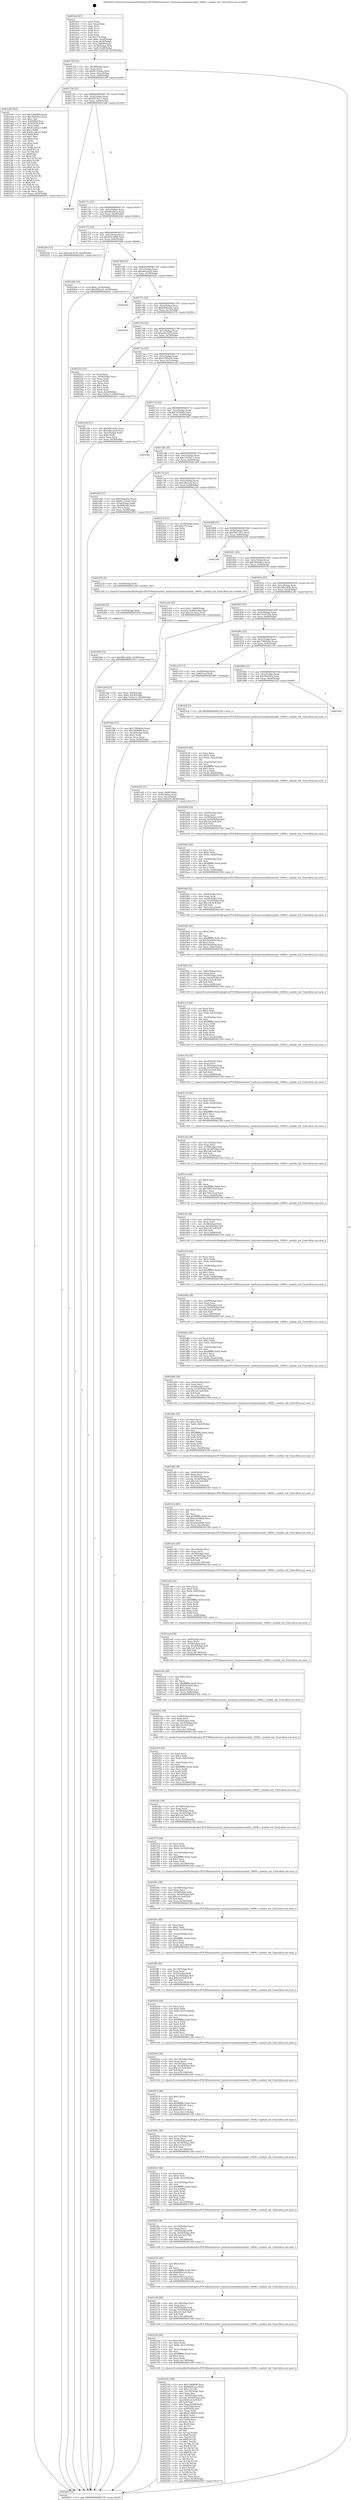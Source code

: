 digraph "0x4016e0" {
  label = "0x4016e0 (/mnt/c/Users/mathe/Desktop/tcc/POCII/binaries/extr_hashcatsrcmodulesmodule_10600.c_module_init_Final-ollvm.out::main(0))"
  labelloc = "t"
  node[shape=record]

  Entry [label="",width=0.3,height=0.3,shape=circle,fillcolor=black,style=filled]
  "0x40170f" [label="{
     0x40170f [23]\l
     | [instrs]\l
     &nbsp;&nbsp;0x40170f \<+3\>: mov -0x58(%rbp),%eax\l
     &nbsp;&nbsp;0x401712 \<+2\>: mov %eax,%ecx\l
     &nbsp;&nbsp;0x401714 \<+6\>: sub $0x81314e4e,%ecx\l
     &nbsp;&nbsp;0x40171a \<+3\>: mov %eax,-0x5c(%rbp)\l
     &nbsp;&nbsp;0x40171d \<+3\>: mov %ecx,-0x60(%rbp)\l
     &nbsp;&nbsp;0x401720 \<+6\>: je 0000000000401a9f \<main+0x3bf\>\l
  }"]
  "0x401a9f" [label="{
     0x401a9f [144]\l
     | [instrs]\l
     &nbsp;&nbsp;0x401a9f \<+5\>: mov $0x7e869f08,%eax\l
     &nbsp;&nbsp;0x401aa4 \<+5\>: mov $0x78a03fca,%ecx\l
     &nbsp;&nbsp;0x401aa9 \<+2\>: mov $0x1,%dl\l
     &nbsp;&nbsp;0x401aab \<+7\>: mov 0x4050b0,%esi\l
     &nbsp;&nbsp;0x401ab2 \<+7\>: mov 0x405078,%edi\l
     &nbsp;&nbsp;0x401ab9 \<+3\>: mov %esi,%r8d\l
     &nbsp;&nbsp;0x401abc \<+7\>: sub $0x412a8c22,%r8d\l
     &nbsp;&nbsp;0x401ac3 \<+4\>: sub $0x1,%r8d\l
     &nbsp;&nbsp;0x401ac7 \<+7\>: add $0x412a8c22,%r8d\l
     &nbsp;&nbsp;0x401ace \<+4\>: imul %r8d,%esi\l
     &nbsp;&nbsp;0x401ad2 \<+3\>: and $0x1,%esi\l
     &nbsp;&nbsp;0x401ad5 \<+3\>: cmp $0x0,%esi\l
     &nbsp;&nbsp;0x401ad8 \<+4\>: sete %r9b\l
     &nbsp;&nbsp;0x401adc \<+3\>: cmp $0xa,%edi\l
     &nbsp;&nbsp;0x401adf \<+4\>: setl %r10b\l
     &nbsp;&nbsp;0x401ae3 \<+3\>: mov %r9b,%r11b\l
     &nbsp;&nbsp;0x401ae6 \<+4\>: xor $0xff,%r11b\l
     &nbsp;&nbsp;0x401aea \<+3\>: mov %r10b,%bl\l
     &nbsp;&nbsp;0x401aed \<+3\>: xor $0xff,%bl\l
     &nbsp;&nbsp;0x401af0 \<+3\>: xor $0x0,%dl\l
     &nbsp;&nbsp;0x401af3 \<+3\>: mov %r11b,%r14b\l
     &nbsp;&nbsp;0x401af6 \<+4\>: and $0x0,%r14b\l
     &nbsp;&nbsp;0x401afa \<+3\>: and %dl,%r9b\l
     &nbsp;&nbsp;0x401afd \<+3\>: mov %bl,%r15b\l
     &nbsp;&nbsp;0x401b00 \<+4\>: and $0x0,%r15b\l
     &nbsp;&nbsp;0x401b04 \<+3\>: and %dl,%r10b\l
     &nbsp;&nbsp;0x401b07 \<+3\>: or %r9b,%r14b\l
     &nbsp;&nbsp;0x401b0a \<+3\>: or %r10b,%r15b\l
     &nbsp;&nbsp;0x401b0d \<+3\>: xor %r15b,%r14b\l
     &nbsp;&nbsp;0x401b10 \<+3\>: or %bl,%r11b\l
     &nbsp;&nbsp;0x401b13 \<+4\>: xor $0xff,%r11b\l
     &nbsp;&nbsp;0x401b17 \<+3\>: or $0x0,%dl\l
     &nbsp;&nbsp;0x401b1a \<+3\>: and %dl,%r11b\l
     &nbsp;&nbsp;0x401b1d \<+3\>: or %r11b,%r14b\l
     &nbsp;&nbsp;0x401b20 \<+4\>: test $0x1,%r14b\l
     &nbsp;&nbsp;0x401b24 \<+3\>: cmovne %ecx,%eax\l
     &nbsp;&nbsp;0x401b27 \<+3\>: mov %eax,-0x58(%rbp)\l
     &nbsp;&nbsp;0x401b2a \<+5\>: jmp 0000000000402951 \<main+0x1271\>\l
  }"]
  "0x401726" [label="{
     0x401726 [22]\l
     | [instrs]\l
     &nbsp;&nbsp;0x401726 \<+5\>: jmp 000000000040172b \<main+0x4b\>\l
     &nbsp;&nbsp;0x40172b \<+3\>: mov -0x5c(%rbp),%eax\l
     &nbsp;&nbsp;0x40172e \<+5\>: sub $0x83f74a17,%eax\l
     &nbsp;&nbsp;0x401733 \<+3\>: mov %eax,-0x64(%rbp)\l
     &nbsp;&nbsp;0x401736 \<+6\>: je 0000000000401a0d \<main+0x32d\>\l
  }"]
  Exit [label="",width=0.3,height=0.3,shape=circle,fillcolor=black,style=filled,peripheries=2]
  "0x401a0d" [label="{
     0x401a0d\l
  }", style=dashed]
  "0x40173c" [label="{
     0x40173c [22]\l
     | [instrs]\l
     &nbsp;&nbsp;0x40173c \<+5\>: jmp 0000000000401741 \<main+0x61\>\l
     &nbsp;&nbsp;0x401741 \<+3\>: mov -0x5c(%rbp),%eax\l
     &nbsp;&nbsp;0x401744 \<+5\>: sub $0x8bb45cca,%eax\l
     &nbsp;&nbsp;0x401749 \<+3\>: mov %eax,-0x68(%rbp)\l
     &nbsp;&nbsp;0x40174c \<+6\>: je 000000000040224e \<main+0xb6e\>\l
  }"]
  "0x40228d" [label="{
     0x40228d [12]\l
     | [instrs]\l
     &nbsp;&nbsp;0x40228d \<+7\>: movl $0x985ca6bb,-0x58(%rbp)\l
     &nbsp;&nbsp;0x402294 \<+5\>: jmp 0000000000402951 \<main+0x1271\>\l
  }"]
  "0x40224e" [label="{
     0x40224e [12]\l
     | [instrs]\l
     &nbsp;&nbsp;0x40224e \<+7\>: movl $0xce6c3019,-0x58(%rbp)\l
     &nbsp;&nbsp;0x402255 \<+5\>: jmp 0000000000402951 \<main+0x1271\>\l
  }"]
  "0x401752" [label="{
     0x401752 [22]\l
     | [instrs]\l
     &nbsp;&nbsp;0x401752 \<+5\>: jmp 0000000000401757 \<main+0x77\>\l
     &nbsp;&nbsp;0x401757 \<+3\>: mov -0x5c(%rbp),%eax\l
     &nbsp;&nbsp;0x40175a \<+5\>: sub $0x985ca6bb,%eax\l
     &nbsp;&nbsp;0x40175f \<+3\>: mov %eax,-0x6c(%rbp)\l
     &nbsp;&nbsp;0x401762 \<+6\>: je 00000000004022b6 \<main+0xbd6\>\l
  }"]
  "0x402284" [label="{
     0x402284 [9]\l
     | [instrs]\l
     &nbsp;&nbsp;0x402284 \<+4\>: mov -0x50(%rbp),%rdi\l
     &nbsp;&nbsp;0x402288 \<+5\>: call 0000000000401030 \<free@plt\>\l
     | [calls]\l
     &nbsp;&nbsp;0x401030 \{1\} (unknown)\l
  }"]
  "0x4022b6" [label="{
     0x4022b6 [19]\l
     | [instrs]\l
     &nbsp;&nbsp;0x4022b6 \<+7\>: movl $0x0,-0x34(%rbp)\l
     &nbsp;&nbsp;0x4022bd \<+7\>: movl $0x1ff9cce0,-0x58(%rbp)\l
     &nbsp;&nbsp;0x4022c4 \<+5\>: jmp 0000000000402951 \<main+0x1271\>\l
  }"]
  "0x401768" [label="{
     0x401768 [22]\l
     | [instrs]\l
     &nbsp;&nbsp;0x401768 \<+5\>: jmp 000000000040176d \<main+0x8d\>\l
     &nbsp;&nbsp;0x40176d \<+3\>: mov -0x5c(%rbp),%eax\l
     &nbsp;&nbsp;0x401770 \<+5\>: sub $0xa85a3a20,%eax\l
     &nbsp;&nbsp;0x401775 \<+3\>: mov %eax,-0x70(%rbp)\l
     &nbsp;&nbsp;0x401778 \<+6\>: je 00000000004022de \<main+0xbfe\>\l
  }"]
  "0x40219a" [label="{
     0x40219a [180]\l
     | [instrs]\l
     &nbsp;&nbsp;0x40219a \<+5\>: mov $0x7e869f08,%ecx\l
     &nbsp;&nbsp;0x40219f \<+5\>: mov $0x8bb45cca,%edx\l
     &nbsp;&nbsp;0x4021a4 \<+3\>: mov $0x1,%r10b\l
     &nbsp;&nbsp;0x4021a7 \<+6\>: mov -0x130(%rbp),%esi\l
     &nbsp;&nbsp;0x4021ad \<+3\>: imul %eax,%esi\l
     &nbsp;&nbsp;0x4021b0 \<+4\>: mov -0x50(%rbp),%rdi\l
     &nbsp;&nbsp;0x4021b4 \<+4\>: movslq -0x54(%rbp),%r8\l
     &nbsp;&nbsp;0x4021b8 \<+7\>: imul $0x1e0,%r8,%r8\l
     &nbsp;&nbsp;0x4021bf \<+3\>: add %r8,%rdi\l
     &nbsp;&nbsp;0x4021c2 \<+6\>: mov %esi,0x1d8(%rdi)\l
     &nbsp;&nbsp;0x4021c8 \<+7\>: mov 0x4050b0,%eax\l
     &nbsp;&nbsp;0x4021cf \<+7\>: mov 0x405078,%esi\l
     &nbsp;&nbsp;0x4021d6 \<+3\>: mov %eax,%r9d\l
     &nbsp;&nbsp;0x4021d9 \<+7\>: add $0x41c96420,%r9d\l
     &nbsp;&nbsp;0x4021e0 \<+4\>: sub $0x1,%r9d\l
     &nbsp;&nbsp;0x4021e4 \<+7\>: sub $0x41c96420,%r9d\l
     &nbsp;&nbsp;0x4021eb \<+4\>: imul %r9d,%eax\l
     &nbsp;&nbsp;0x4021ef \<+3\>: and $0x1,%eax\l
     &nbsp;&nbsp;0x4021f2 \<+3\>: cmp $0x0,%eax\l
     &nbsp;&nbsp;0x4021f5 \<+4\>: sete %r11b\l
     &nbsp;&nbsp;0x4021f9 \<+3\>: cmp $0xa,%esi\l
     &nbsp;&nbsp;0x4021fc \<+3\>: setl %bl\l
     &nbsp;&nbsp;0x4021ff \<+3\>: mov %r11b,%r14b\l
     &nbsp;&nbsp;0x402202 \<+4\>: xor $0xff,%r14b\l
     &nbsp;&nbsp;0x402206 \<+3\>: mov %bl,%r15b\l
     &nbsp;&nbsp;0x402209 \<+4\>: xor $0xff,%r15b\l
     &nbsp;&nbsp;0x40220d \<+4\>: xor $0x1,%r10b\l
     &nbsp;&nbsp;0x402211 \<+3\>: mov %r14b,%r12b\l
     &nbsp;&nbsp;0x402214 \<+4\>: and $0xff,%r12b\l
     &nbsp;&nbsp;0x402218 \<+3\>: and %r10b,%r11b\l
     &nbsp;&nbsp;0x40221b \<+3\>: mov %r15b,%r13b\l
     &nbsp;&nbsp;0x40221e \<+4\>: and $0xff,%r13b\l
     &nbsp;&nbsp;0x402222 \<+3\>: and %r10b,%bl\l
     &nbsp;&nbsp;0x402225 \<+3\>: or %r11b,%r12b\l
     &nbsp;&nbsp;0x402228 \<+3\>: or %bl,%r13b\l
     &nbsp;&nbsp;0x40222b \<+3\>: xor %r13b,%r12b\l
     &nbsp;&nbsp;0x40222e \<+3\>: or %r15b,%r14b\l
     &nbsp;&nbsp;0x402231 \<+4\>: xor $0xff,%r14b\l
     &nbsp;&nbsp;0x402235 \<+4\>: or $0x1,%r10b\l
     &nbsp;&nbsp;0x402239 \<+3\>: and %r10b,%r14b\l
     &nbsp;&nbsp;0x40223c \<+3\>: or %r14b,%r12b\l
     &nbsp;&nbsp;0x40223f \<+4\>: test $0x1,%r12b\l
     &nbsp;&nbsp;0x402243 \<+3\>: cmovne %edx,%ecx\l
     &nbsp;&nbsp;0x402246 \<+3\>: mov %ecx,-0x58(%rbp)\l
     &nbsp;&nbsp;0x402249 \<+5\>: jmp 0000000000402951 \<main+0x1271\>\l
  }"]
  "0x4022de" [label="{
     0x4022de\l
  }", style=dashed]
  "0x40177e" [label="{
     0x40177e [22]\l
     | [instrs]\l
     &nbsp;&nbsp;0x40177e \<+5\>: jmp 0000000000401783 \<main+0xa3\>\l
     &nbsp;&nbsp;0x401783 \<+3\>: mov -0x5c(%rbp),%eax\l
     &nbsp;&nbsp;0x401786 \<+5\>: sub $0xb496ae9e,%eax\l
     &nbsp;&nbsp;0x40178b \<+3\>: mov %eax,-0x74(%rbp)\l
     &nbsp;&nbsp;0x40178e \<+6\>: je 000000000040197b \<main+0x29b\>\l
  }"]
  "0x40216e" [label="{
     0x40216e [44]\l
     | [instrs]\l
     &nbsp;&nbsp;0x40216e \<+2\>: xor %ecx,%ecx\l
     &nbsp;&nbsp;0x402170 \<+5\>: mov $0x2,%edx\l
     &nbsp;&nbsp;0x402175 \<+6\>: mov %edx,-0x12c(%rbp)\l
     &nbsp;&nbsp;0x40217b \<+1\>: cltd\l
     &nbsp;&nbsp;0x40217c \<+6\>: mov -0x12c(%rbp),%esi\l
     &nbsp;&nbsp;0x402182 \<+2\>: idiv %esi\l
     &nbsp;&nbsp;0x402184 \<+6\>: imul $0xfffffffe,%edx,%edx\l
     &nbsp;&nbsp;0x40218a \<+3\>: sub $0x1,%ecx\l
     &nbsp;&nbsp;0x40218d \<+2\>: sub %ecx,%edx\l
     &nbsp;&nbsp;0x40218f \<+6\>: mov %edx,-0x130(%rbp)\l
     &nbsp;&nbsp;0x402195 \<+5\>: call 0000000000401160 \<next_i\>\l
     | [calls]\l
     &nbsp;&nbsp;0x401160 \{1\} (/mnt/c/Users/mathe/Desktop/tcc/POCII/binaries/extr_hashcatsrcmodulesmodule_10600.c_module_init_Final-ollvm.out::next_i)\l
  }"]
  "0x40197b" [label="{
     0x40197b\l
  }", style=dashed]
  "0x401794" [label="{
     0x401794 [22]\l
     | [instrs]\l
     &nbsp;&nbsp;0x401794 \<+5\>: jmp 0000000000401799 \<main+0xb9\>\l
     &nbsp;&nbsp;0x401799 \<+3\>: mov -0x5c(%rbp),%eax\l
     &nbsp;&nbsp;0x40179c \<+5\>: sub $0xce6c3019,%eax\l
     &nbsp;&nbsp;0x4017a1 \<+3\>: mov %eax,-0x78(%rbp)\l
     &nbsp;&nbsp;0x4017a4 \<+6\>: je 000000000040225a \<main+0xb7a\>\l
  }"]
  "0x402148" [label="{
     0x402148 [38]\l
     | [instrs]\l
     &nbsp;&nbsp;0x402148 \<+6\>: mov -0x128(%rbp),%ecx\l
     &nbsp;&nbsp;0x40214e \<+3\>: imul %eax,%ecx\l
     &nbsp;&nbsp;0x402151 \<+4\>: mov -0x50(%rbp),%rdi\l
     &nbsp;&nbsp;0x402155 \<+4\>: movslq -0x54(%rbp),%r8\l
     &nbsp;&nbsp;0x402159 \<+7\>: imul $0x1e0,%r8,%r8\l
     &nbsp;&nbsp;0x402160 \<+3\>: add %r8,%rdi\l
     &nbsp;&nbsp;0x402163 \<+6\>: mov %ecx,0x1d4(%rdi)\l
     &nbsp;&nbsp;0x402169 \<+5\>: call 0000000000401160 \<next_i\>\l
     | [calls]\l
     &nbsp;&nbsp;0x401160 \{1\} (/mnt/c/Users/mathe/Desktop/tcc/POCII/binaries/extr_hashcatsrcmodulesmodule_10600.c_module_init_Final-ollvm.out::next_i)\l
  }"]
  "0x40225a" [label="{
     0x40225a [33]\l
     | [instrs]\l
     &nbsp;&nbsp;0x40225a \<+2\>: xor %eax,%eax\l
     &nbsp;&nbsp;0x40225c \<+3\>: mov -0x54(%rbp),%ecx\l
     &nbsp;&nbsp;0x40225f \<+2\>: mov %eax,%edx\l
     &nbsp;&nbsp;0x402261 \<+2\>: sub %ecx,%edx\l
     &nbsp;&nbsp;0x402263 \<+2\>: mov %eax,%ecx\l
     &nbsp;&nbsp;0x402265 \<+3\>: sub $0x1,%ecx\l
     &nbsp;&nbsp;0x402268 \<+2\>: add %ecx,%edx\l
     &nbsp;&nbsp;0x40226a \<+2\>: sub %edx,%eax\l
     &nbsp;&nbsp;0x40226c \<+3\>: mov %eax,-0x54(%rbp)\l
     &nbsp;&nbsp;0x40226f \<+7\>: movl $0x1163fa13,-0x58(%rbp)\l
     &nbsp;&nbsp;0x402276 \<+5\>: jmp 0000000000402951 \<main+0x1271\>\l
  }"]
  "0x4017aa" [label="{
     0x4017aa [22]\l
     | [instrs]\l
     &nbsp;&nbsp;0x4017aa \<+5\>: jmp 00000000004017af \<main+0xcf\>\l
     &nbsp;&nbsp;0x4017af \<+3\>: mov -0x5c(%rbp),%eax\l
     &nbsp;&nbsp;0x4017b2 \<+5\>: sub $0xe1f83a59,%eax\l
     &nbsp;&nbsp;0x4017b7 \<+3\>: mov %eax,-0x7c(%rbp)\l
     &nbsp;&nbsp;0x4017ba \<+6\>: je 0000000000401a3b \<main+0x35b\>\l
  }"]
  "0x402120" [label="{
     0x402120 [40]\l
     | [instrs]\l
     &nbsp;&nbsp;0x402120 \<+5\>: mov $0x2,%ecx\l
     &nbsp;&nbsp;0x402125 \<+1\>: cltd\l
     &nbsp;&nbsp;0x402126 \<+2\>: idiv %ecx\l
     &nbsp;&nbsp;0x402128 \<+6\>: imul $0xfffffffe,%edx,%ecx\l
     &nbsp;&nbsp;0x40212e \<+6\>: add $0xb490e1ea,%ecx\l
     &nbsp;&nbsp;0x402134 \<+3\>: add $0x1,%ecx\l
     &nbsp;&nbsp;0x402137 \<+6\>: sub $0xb490e1ea,%ecx\l
     &nbsp;&nbsp;0x40213d \<+6\>: mov %ecx,-0x128(%rbp)\l
     &nbsp;&nbsp;0x402143 \<+5\>: call 0000000000401160 \<next_i\>\l
     | [calls]\l
     &nbsp;&nbsp;0x401160 \{1\} (/mnt/c/Users/mathe/Desktop/tcc/POCII/binaries/extr_hashcatsrcmodulesmodule_10600.c_module_init_Final-ollvm.out::next_i)\l
  }"]
  "0x401a3b" [label="{
     0x401a3b [27]\l
     | [instrs]\l
     &nbsp;&nbsp;0x401a3b \<+5\>: mov $0x5061a541,%eax\l
     &nbsp;&nbsp;0x401a40 \<+5\>: mov $0x5dbca42b,%ecx\l
     &nbsp;&nbsp;0x401a45 \<+3\>: mov -0x2c(%rbp),%edx\l
     &nbsp;&nbsp;0x401a48 \<+3\>: cmp $0x0,%edx\l
     &nbsp;&nbsp;0x401a4b \<+3\>: cmove %ecx,%eax\l
     &nbsp;&nbsp;0x401a4e \<+3\>: mov %eax,-0x58(%rbp)\l
     &nbsp;&nbsp;0x401a51 \<+5\>: jmp 0000000000402951 \<main+0x1271\>\l
  }"]
  "0x4017c0" [label="{
     0x4017c0 [22]\l
     | [instrs]\l
     &nbsp;&nbsp;0x4017c0 \<+5\>: jmp 00000000004017c5 \<main+0xe5\>\l
     &nbsp;&nbsp;0x4017c5 \<+3\>: mov -0x5c(%rbp),%eax\l
     &nbsp;&nbsp;0x4017c8 \<+5\>: sub $0x7d58089,%eax\l
     &nbsp;&nbsp;0x4017cd \<+3\>: mov %eax,-0x80(%rbp)\l
     &nbsp;&nbsp;0x4017d0 \<+6\>: je 00000000004018f5 \<main+0x215\>\l
  }"]
  "0x4020fa" [label="{
     0x4020fa [38]\l
     | [instrs]\l
     &nbsp;&nbsp;0x4020fa \<+6\>: mov -0x124(%rbp),%ecx\l
     &nbsp;&nbsp;0x402100 \<+3\>: imul %eax,%ecx\l
     &nbsp;&nbsp;0x402103 \<+4\>: mov -0x50(%rbp),%rdi\l
     &nbsp;&nbsp;0x402107 \<+4\>: movslq -0x54(%rbp),%r8\l
     &nbsp;&nbsp;0x40210b \<+7\>: imul $0x1e0,%r8,%r8\l
     &nbsp;&nbsp;0x402112 \<+3\>: add %r8,%rdi\l
     &nbsp;&nbsp;0x402115 \<+6\>: mov %ecx,0x1d0(%rdi)\l
     &nbsp;&nbsp;0x40211b \<+5\>: call 0000000000401160 \<next_i\>\l
     | [calls]\l
     &nbsp;&nbsp;0x401160 \{1\} (/mnt/c/Users/mathe/Desktop/tcc/POCII/binaries/extr_hashcatsrcmodulesmodule_10600.c_module_init_Final-ollvm.out::next_i)\l
  }"]
  "0x4018f5" [label="{
     0x4018f5\l
  }", style=dashed]
  "0x4017d6" [label="{
     0x4017d6 [25]\l
     | [instrs]\l
     &nbsp;&nbsp;0x4017d6 \<+5\>: jmp 00000000004017db \<main+0xfb\>\l
     &nbsp;&nbsp;0x4017db \<+3\>: mov -0x5c(%rbp),%eax\l
     &nbsp;&nbsp;0x4017de \<+5\>: sub $0x1163fa13,%eax\l
     &nbsp;&nbsp;0x4017e3 \<+6\>: mov %eax,-0x84(%rbp)\l
     &nbsp;&nbsp;0x4017e9 \<+6\>: je 0000000000401a84 \<main+0x3a4\>\l
  }"]
  "0x4020c2" [label="{
     0x4020c2 [56]\l
     | [instrs]\l
     &nbsp;&nbsp;0x4020c2 \<+2\>: xor %ecx,%ecx\l
     &nbsp;&nbsp;0x4020c4 \<+5\>: mov $0x2,%edx\l
     &nbsp;&nbsp;0x4020c9 \<+6\>: mov %edx,-0x120(%rbp)\l
     &nbsp;&nbsp;0x4020cf \<+1\>: cltd\l
     &nbsp;&nbsp;0x4020d0 \<+6\>: mov -0x120(%rbp),%esi\l
     &nbsp;&nbsp;0x4020d6 \<+2\>: idiv %esi\l
     &nbsp;&nbsp;0x4020d8 \<+6\>: imul $0xfffffffe,%edx,%edx\l
     &nbsp;&nbsp;0x4020de \<+3\>: mov %ecx,%r9d\l
     &nbsp;&nbsp;0x4020e1 \<+3\>: sub %edx,%r9d\l
     &nbsp;&nbsp;0x4020e4 \<+2\>: mov %ecx,%edx\l
     &nbsp;&nbsp;0x4020e6 \<+3\>: sub $0x1,%edx\l
     &nbsp;&nbsp;0x4020e9 \<+3\>: add %edx,%r9d\l
     &nbsp;&nbsp;0x4020ec \<+3\>: sub %r9d,%ecx\l
     &nbsp;&nbsp;0x4020ef \<+6\>: mov %ecx,-0x124(%rbp)\l
     &nbsp;&nbsp;0x4020f5 \<+5\>: call 0000000000401160 \<next_i\>\l
     | [calls]\l
     &nbsp;&nbsp;0x401160 \{1\} (/mnt/c/Users/mathe/Desktop/tcc/POCII/binaries/extr_hashcatsrcmodulesmodule_10600.c_module_init_Final-ollvm.out::next_i)\l
  }"]
  "0x401a84" [label="{
     0x401a84 [27]\l
     | [instrs]\l
     &nbsp;&nbsp;0x401a84 \<+5\>: mov $0x5904a9a3,%eax\l
     &nbsp;&nbsp;0x401a89 \<+5\>: mov $0x81314e4e,%ecx\l
     &nbsp;&nbsp;0x401a8e \<+3\>: mov -0x54(%rbp),%edx\l
     &nbsp;&nbsp;0x401a91 \<+3\>: cmp -0x48(%rbp),%edx\l
     &nbsp;&nbsp;0x401a94 \<+3\>: cmovl %ecx,%eax\l
     &nbsp;&nbsp;0x401a97 \<+3\>: mov %eax,-0x58(%rbp)\l
     &nbsp;&nbsp;0x401a9a \<+5\>: jmp 0000000000402951 \<main+0x1271\>\l
  }"]
  "0x4017ef" [label="{
     0x4017ef [25]\l
     | [instrs]\l
     &nbsp;&nbsp;0x4017ef \<+5\>: jmp 00000000004017f4 \<main+0x114\>\l
     &nbsp;&nbsp;0x4017f4 \<+3\>: mov -0x5c(%rbp),%eax\l
     &nbsp;&nbsp;0x4017f7 \<+5\>: sub $0x1ff9cce0,%eax\l
     &nbsp;&nbsp;0x4017fc \<+6\>: mov %eax,-0x88(%rbp)\l
     &nbsp;&nbsp;0x401802 \<+6\>: je 00000000004022c9 \<main+0xbe9\>\l
  }"]
  "0x40209c" [label="{
     0x40209c [38]\l
     | [instrs]\l
     &nbsp;&nbsp;0x40209c \<+6\>: mov -0x11c(%rbp),%ecx\l
     &nbsp;&nbsp;0x4020a2 \<+3\>: imul %eax,%ecx\l
     &nbsp;&nbsp;0x4020a5 \<+4\>: mov -0x50(%rbp),%rdi\l
     &nbsp;&nbsp;0x4020a9 \<+4\>: movslq -0x54(%rbp),%r8\l
     &nbsp;&nbsp;0x4020ad \<+7\>: imul $0x1e0,%r8,%r8\l
     &nbsp;&nbsp;0x4020b4 \<+3\>: add %r8,%rdi\l
     &nbsp;&nbsp;0x4020b7 \<+6\>: mov %ecx,0x198(%rdi)\l
     &nbsp;&nbsp;0x4020bd \<+5\>: call 0000000000401160 \<next_i\>\l
     | [calls]\l
     &nbsp;&nbsp;0x401160 \{1\} (/mnt/c/Users/mathe/Desktop/tcc/POCII/binaries/extr_hashcatsrcmodulesmodule_10600.c_module_init_Final-ollvm.out::next_i)\l
  }"]
  "0x4022c9" [label="{
     0x4022c9 [21]\l
     | [instrs]\l
     &nbsp;&nbsp;0x4022c9 \<+3\>: mov -0x34(%rbp),%eax\l
     &nbsp;&nbsp;0x4022cc \<+7\>: add $0x178,%rsp\l
     &nbsp;&nbsp;0x4022d3 \<+1\>: pop %rbx\l
     &nbsp;&nbsp;0x4022d4 \<+2\>: pop %r12\l
     &nbsp;&nbsp;0x4022d6 \<+2\>: pop %r13\l
     &nbsp;&nbsp;0x4022d8 \<+2\>: pop %r14\l
     &nbsp;&nbsp;0x4022da \<+2\>: pop %r15\l
     &nbsp;&nbsp;0x4022dc \<+1\>: pop %rbp\l
     &nbsp;&nbsp;0x4022dd \<+1\>: ret\l
  }"]
  "0x401808" [label="{
     0x401808 [25]\l
     | [instrs]\l
     &nbsp;&nbsp;0x401808 \<+5\>: jmp 000000000040180d \<main+0x12d\>\l
     &nbsp;&nbsp;0x40180d \<+3\>: mov -0x5c(%rbp),%eax\l
     &nbsp;&nbsp;0x401810 \<+5\>: sub $0x5061a541,%eax\l
     &nbsp;&nbsp;0x401815 \<+6\>: mov %eax,-0x8c(%rbp)\l
     &nbsp;&nbsp;0x40181b \<+6\>: je 0000000000402299 \<main+0xbb9\>\l
  }"]
  "0x402074" [label="{
     0x402074 [40]\l
     | [instrs]\l
     &nbsp;&nbsp;0x402074 \<+5\>: mov $0x2,%ecx\l
     &nbsp;&nbsp;0x402079 \<+1\>: cltd\l
     &nbsp;&nbsp;0x40207a \<+2\>: idiv %ecx\l
     &nbsp;&nbsp;0x40207c \<+6\>: imul $0xfffffffe,%edx,%ecx\l
     &nbsp;&nbsp;0x402082 \<+6\>: add $0xbcf82107,%ecx\l
     &nbsp;&nbsp;0x402088 \<+3\>: add $0x1,%ecx\l
     &nbsp;&nbsp;0x40208b \<+6\>: sub $0xbcf82107,%ecx\l
     &nbsp;&nbsp;0x402091 \<+6\>: mov %ecx,-0x11c(%rbp)\l
     &nbsp;&nbsp;0x402097 \<+5\>: call 0000000000401160 \<next_i\>\l
     | [calls]\l
     &nbsp;&nbsp;0x401160 \{1\} (/mnt/c/Users/mathe/Desktop/tcc/POCII/binaries/extr_hashcatsrcmodulesmodule_10600.c_module_init_Final-ollvm.out::next_i)\l
  }"]
  "0x402299" [label="{
     0x402299\l
  }", style=dashed]
  "0x401821" [label="{
     0x401821 [25]\l
     | [instrs]\l
     &nbsp;&nbsp;0x401821 \<+5\>: jmp 0000000000401826 \<main+0x146\>\l
     &nbsp;&nbsp;0x401826 \<+3\>: mov -0x5c(%rbp),%eax\l
     &nbsp;&nbsp;0x401829 \<+5\>: sub $0x5904a9a3,%eax\l
     &nbsp;&nbsp;0x40182e \<+6\>: mov %eax,-0x90(%rbp)\l
     &nbsp;&nbsp;0x401834 \<+6\>: je 000000000040227b \<main+0xb9b\>\l
  }"]
  "0x40204e" [label="{
     0x40204e [38]\l
     | [instrs]\l
     &nbsp;&nbsp;0x40204e \<+6\>: mov -0x118(%rbp),%ecx\l
     &nbsp;&nbsp;0x402054 \<+3\>: imul %eax,%ecx\l
     &nbsp;&nbsp;0x402057 \<+4\>: mov -0x50(%rbp),%rdi\l
     &nbsp;&nbsp;0x40205b \<+4\>: movslq -0x54(%rbp),%r8\l
     &nbsp;&nbsp;0x40205f \<+7\>: imul $0x1e0,%r8,%r8\l
     &nbsp;&nbsp;0x402066 \<+3\>: add %r8,%rdi\l
     &nbsp;&nbsp;0x402069 \<+6\>: mov %ecx,0x194(%rdi)\l
     &nbsp;&nbsp;0x40206f \<+5\>: call 0000000000401160 \<next_i\>\l
     | [calls]\l
     &nbsp;&nbsp;0x401160 \{1\} (/mnt/c/Users/mathe/Desktop/tcc/POCII/binaries/extr_hashcatsrcmodulesmodule_10600.c_module_init_Final-ollvm.out::next_i)\l
  }"]
  "0x40227b" [label="{
     0x40227b [9]\l
     | [instrs]\l
     &nbsp;&nbsp;0x40227b \<+4\>: mov -0x50(%rbp),%rdi\l
     &nbsp;&nbsp;0x40227f \<+5\>: call 0000000000401240 \<module_init\>\l
     | [calls]\l
     &nbsp;&nbsp;0x401240 \{1\} (/mnt/c/Users/mathe/Desktop/tcc/POCII/binaries/extr_hashcatsrcmodulesmodule_10600.c_module_init_Final-ollvm.out::module_init)\l
  }"]
  "0x40183a" [label="{
     0x40183a [25]\l
     | [instrs]\l
     &nbsp;&nbsp;0x40183a \<+5\>: jmp 000000000040183f \<main+0x15f\>\l
     &nbsp;&nbsp;0x40183f \<+3\>: mov -0x5c(%rbp),%eax\l
     &nbsp;&nbsp;0x401842 \<+5\>: sub $0x5dbca42b,%eax\l
     &nbsp;&nbsp;0x401847 \<+6\>: mov %eax,-0x94(%rbp)\l
     &nbsp;&nbsp;0x40184d \<+6\>: je 0000000000401a56 \<main+0x376\>\l
  }"]
  "0x402016" [label="{
     0x402016 [56]\l
     | [instrs]\l
     &nbsp;&nbsp;0x402016 \<+2\>: xor %ecx,%ecx\l
     &nbsp;&nbsp;0x402018 \<+5\>: mov $0x2,%edx\l
     &nbsp;&nbsp;0x40201d \<+6\>: mov %edx,-0x114(%rbp)\l
     &nbsp;&nbsp;0x402023 \<+1\>: cltd\l
     &nbsp;&nbsp;0x402024 \<+6\>: mov -0x114(%rbp),%esi\l
     &nbsp;&nbsp;0x40202a \<+2\>: idiv %esi\l
     &nbsp;&nbsp;0x40202c \<+6\>: imul $0xfffffffe,%edx,%edx\l
     &nbsp;&nbsp;0x402032 \<+3\>: mov %ecx,%r9d\l
     &nbsp;&nbsp;0x402035 \<+3\>: sub %edx,%r9d\l
     &nbsp;&nbsp;0x402038 \<+2\>: mov %ecx,%edx\l
     &nbsp;&nbsp;0x40203a \<+3\>: sub $0x1,%edx\l
     &nbsp;&nbsp;0x40203d \<+3\>: add %edx,%r9d\l
     &nbsp;&nbsp;0x402040 \<+3\>: sub %r9d,%ecx\l
     &nbsp;&nbsp;0x402043 \<+6\>: mov %ecx,-0x118(%rbp)\l
     &nbsp;&nbsp;0x402049 \<+5\>: call 0000000000401160 \<next_i\>\l
     | [calls]\l
     &nbsp;&nbsp;0x401160 \{1\} (/mnt/c/Users/mathe/Desktop/tcc/POCII/binaries/extr_hashcatsrcmodulesmodule_10600.c_module_init_Final-ollvm.out::next_i)\l
  }"]
  "0x401a56" [label="{
     0x401a56 [23]\l
     | [instrs]\l
     &nbsp;&nbsp;0x401a56 \<+7\>: movl $0x1,-0x48(%rbp)\l
     &nbsp;&nbsp;0x401a5d \<+4\>: movslq -0x48(%rbp),%rax\l
     &nbsp;&nbsp;0x401a61 \<+7\>: imul $0x1e0,%rax,%rdi\l
     &nbsp;&nbsp;0x401a68 \<+5\>: call 0000000000401050 \<malloc@plt\>\l
     | [calls]\l
     &nbsp;&nbsp;0x401050 \{1\} (unknown)\l
  }"]
  "0x401853" [label="{
     0x401853 [25]\l
     | [instrs]\l
     &nbsp;&nbsp;0x401853 \<+5\>: jmp 0000000000401858 \<main+0x178\>\l
     &nbsp;&nbsp;0x401858 \<+3\>: mov -0x5c(%rbp),%eax\l
     &nbsp;&nbsp;0x40185b \<+5\>: sub $0x722d5326,%eax\l
     &nbsp;&nbsp;0x401860 \<+6\>: mov %eax,-0x98(%rbp)\l
     &nbsp;&nbsp;0x401866 \<+6\>: je 00000000004018da \<main+0x1fa\>\l
  }"]
  "0x401ff0" [label="{
     0x401ff0 [38]\l
     | [instrs]\l
     &nbsp;&nbsp;0x401ff0 \<+6\>: mov -0x110(%rbp),%ecx\l
     &nbsp;&nbsp;0x401ff6 \<+3\>: imul %eax,%ecx\l
     &nbsp;&nbsp;0x401ff9 \<+4\>: mov -0x50(%rbp),%rdi\l
     &nbsp;&nbsp;0x401ffd \<+4\>: movslq -0x54(%rbp),%r8\l
     &nbsp;&nbsp;0x402001 \<+7\>: imul $0x1e0,%r8,%r8\l
     &nbsp;&nbsp;0x402008 \<+3\>: add %r8,%rdi\l
     &nbsp;&nbsp;0x40200b \<+6\>: mov %ecx,0x190(%rdi)\l
     &nbsp;&nbsp;0x402011 \<+5\>: call 0000000000401160 \<next_i\>\l
     | [calls]\l
     &nbsp;&nbsp;0x401160 \{1\} (/mnt/c/Users/mathe/Desktop/tcc/POCII/binaries/extr_hashcatsrcmodulesmodule_10600.c_module_init_Final-ollvm.out::next_i)\l
  }"]
  "0x4018da" [label="{
     0x4018da [27]\l
     | [instrs]\l
     &nbsp;&nbsp;0x4018da \<+5\>: mov $0x73864d4e,%eax\l
     &nbsp;&nbsp;0x4018df \<+5\>: mov $0x7d58089,%ecx\l
     &nbsp;&nbsp;0x4018e4 \<+3\>: mov -0x30(%rbp),%edx\l
     &nbsp;&nbsp;0x4018e7 \<+3\>: cmp $0x2,%edx\l
     &nbsp;&nbsp;0x4018ea \<+3\>: cmovne %ecx,%eax\l
     &nbsp;&nbsp;0x4018ed \<+3\>: mov %eax,-0x58(%rbp)\l
     &nbsp;&nbsp;0x4018f0 \<+5\>: jmp 0000000000402951 \<main+0x1271\>\l
  }"]
  "0x40186c" [label="{
     0x40186c [25]\l
     | [instrs]\l
     &nbsp;&nbsp;0x40186c \<+5\>: jmp 0000000000401871 \<main+0x191\>\l
     &nbsp;&nbsp;0x401871 \<+3\>: mov -0x5c(%rbp),%eax\l
     &nbsp;&nbsp;0x401874 \<+5\>: sub $0x73864d4e,%eax\l
     &nbsp;&nbsp;0x401879 \<+6\>: mov %eax,-0x9c(%rbp)\l
     &nbsp;&nbsp;0x40187f \<+6\>: je 0000000000401a19 \<main+0x339\>\l
  }"]
  "0x402951" [label="{
     0x402951 [5]\l
     | [instrs]\l
     &nbsp;&nbsp;0x402951 \<+5\>: jmp 000000000040170f \<main+0x2f\>\l
  }"]
  "0x4016e0" [label="{
     0x4016e0 [47]\l
     | [instrs]\l
     &nbsp;&nbsp;0x4016e0 \<+1\>: push %rbp\l
     &nbsp;&nbsp;0x4016e1 \<+3\>: mov %rsp,%rbp\l
     &nbsp;&nbsp;0x4016e4 \<+2\>: push %r15\l
     &nbsp;&nbsp;0x4016e6 \<+2\>: push %r14\l
     &nbsp;&nbsp;0x4016e8 \<+2\>: push %r13\l
     &nbsp;&nbsp;0x4016ea \<+2\>: push %r12\l
     &nbsp;&nbsp;0x4016ec \<+1\>: push %rbx\l
     &nbsp;&nbsp;0x4016ed \<+7\>: sub $0x178,%rsp\l
     &nbsp;&nbsp;0x4016f4 \<+7\>: movl $0x0,-0x34(%rbp)\l
     &nbsp;&nbsp;0x4016fb \<+3\>: mov %edi,-0x38(%rbp)\l
     &nbsp;&nbsp;0x4016fe \<+4\>: mov %rsi,-0x40(%rbp)\l
     &nbsp;&nbsp;0x401702 \<+3\>: mov -0x38(%rbp),%edi\l
     &nbsp;&nbsp;0x401705 \<+3\>: mov %edi,-0x30(%rbp)\l
     &nbsp;&nbsp;0x401708 \<+7\>: movl $0x722d5326,-0x58(%rbp)\l
  }"]
  "0x401fc4" [label="{
     0x401fc4 [44]\l
     | [instrs]\l
     &nbsp;&nbsp;0x401fc4 \<+2\>: xor %ecx,%ecx\l
     &nbsp;&nbsp;0x401fc6 \<+5\>: mov $0x2,%edx\l
     &nbsp;&nbsp;0x401fcb \<+6\>: mov %edx,-0x10c(%rbp)\l
     &nbsp;&nbsp;0x401fd1 \<+1\>: cltd\l
     &nbsp;&nbsp;0x401fd2 \<+6\>: mov -0x10c(%rbp),%esi\l
     &nbsp;&nbsp;0x401fd8 \<+2\>: idiv %esi\l
     &nbsp;&nbsp;0x401fda \<+6\>: imul $0xfffffffe,%edx,%edx\l
     &nbsp;&nbsp;0x401fe0 \<+3\>: sub $0x1,%ecx\l
     &nbsp;&nbsp;0x401fe3 \<+2\>: sub %ecx,%edx\l
     &nbsp;&nbsp;0x401fe5 \<+6\>: mov %edx,-0x110(%rbp)\l
     &nbsp;&nbsp;0x401feb \<+5\>: call 0000000000401160 \<next_i\>\l
     | [calls]\l
     &nbsp;&nbsp;0x401160 \{1\} (/mnt/c/Users/mathe/Desktop/tcc/POCII/binaries/extr_hashcatsrcmodulesmodule_10600.c_module_init_Final-ollvm.out::next_i)\l
  }"]
  "0x401a19" [label="{
     0x401a19 [13]\l
     | [instrs]\l
     &nbsp;&nbsp;0x401a19 \<+4\>: mov -0x40(%rbp),%rax\l
     &nbsp;&nbsp;0x401a1d \<+4\>: mov 0x8(%rax),%rdi\l
     &nbsp;&nbsp;0x401a21 \<+5\>: call 0000000000401060 \<atoi@plt\>\l
     | [calls]\l
     &nbsp;&nbsp;0x401060 \{1\} (unknown)\l
  }"]
  "0x401885" [label="{
     0x401885 [25]\l
     | [instrs]\l
     &nbsp;&nbsp;0x401885 \<+5\>: jmp 000000000040188a \<main+0x1aa\>\l
     &nbsp;&nbsp;0x40188a \<+3\>: mov -0x5c(%rbp),%eax\l
     &nbsp;&nbsp;0x40188d \<+5\>: sub $0x78a03fca,%eax\l
     &nbsp;&nbsp;0x401892 \<+6\>: mov %eax,-0xa0(%rbp)\l
     &nbsp;&nbsp;0x401898 \<+6\>: je 0000000000401b2f \<main+0x44f\>\l
  }"]
  "0x401a26" [label="{
     0x401a26 [21]\l
     | [instrs]\l
     &nbsp;&nbsp;0x401a26 \<+3\>: mov %eax,-0x44(%rbp)\l
     &nbsp;&nbsp;0x401a29 \<+3\>: mov -0x44(%rbp),%eax\l
     &nbsp;&nbsp;0x401a2c \<+3\>: mov %eax,-0x2c(%rbp)\l
     &nbsp;&nbsp;0x401a2f \<+7\>: movl $0xe1f83a59,-0x58(%rbp)\l
     &nbsp;&nbsp;0x401a36 \<+5\>: jmp 0000000000402951 \<main+0x1271\>\l
  }"]
  "0x401a6d" [label="{
     0x401a6d [23]\l
     | [instrs]\l
     &nbsp;&nbsp;0x401a6d \<+4\>: mov %rax,-0x50(%rbp)\l
     &nbsp;&nbsp;0x401a71 \<+7\>: movl $0x0,-0x54(%rbp)\l
     &nbsp;&nbsp;0x401a78 \<+7\>: movl $0x1163fa13,-0x58(%rbp)\l
     &nbsp;&nbsp;0x401a7f \<+5\>: jmp 0000000000402951 \<main+0x1271\>\l
  }"]
  "0x401f9e" [label="{
     0x401f9e [38]\l
     | [instrs]\l
     &nbsp;&nbsp;0x401f9e \<+6\>: mov -0x108(%rbp),%ecx\l
     &nbsp;&nbsp;0x401fa4 \<+3\>: imul %eax,%ecx\l
     &nbsp;&nbsp;0x401fa7 \<+4\>: mov -0x50(%rbp),%rdi\l
     &nbsp;&nbsp;0x401fab \<+4\>: movslq -0x54(%rbp),%r8\l
     &nbsp;&nbsp;0x401faf \<+7\>: imul $0x1e0,%r8,%r8\l
     &nbsp;&nbsp;0x401fb6 \<+3\>: add %r8,%rdi\l
     &nbsp;&nbsp;0x401fb9 \<+6\>: mov %ecx,0x18c(%rdi)\l
     &nbsp;&nbsp;0x401fbf \<+5\>: call 0000000000401160 \<next_i\>\l
     | [calls]\l
     &nbsp;&nbsp;0x401160 \{1\} (/mnt/c/Users/mathe/Desktop/tcc/POCII/binaries/extr_hashcatsrcmodulesmodule_10600.c_module_init_Final-ollvm.out::next_i)\l
  }"]
  "0x401b2f" [label="{
     0x401b2f [5]\l
     | [instrs]\l
     &nbsp;&nbsp;0x401b2f \<+5\>: call 0000000000401160 \<next_i\>\l
     | [calls]\l
     &nbsp;&nbsp;0x401160 \{1\} (/mnt/c/Users/mathe/Desktop/tcc/POCII/binaries/extr_hashcatsrcmodulesmodule_10600.c_module_init_Final-ollvm.out::next_i)\l
  }"]
  "0x40189e" [label="{
     0x40189e\l
  }", style=dashed]
  "0x401b34" [label="{
     0x401b34 [44]\l
     | [instrs]\l
     &nbsp;&nbsp;0x401b34 \<+2\>: xor %ecx,%ecx\l
     &nbsp;&nbsp;0x401b36 \<+5\>: mov $0x2,%edx\l
     &nbsp;&nbsp;0x401b3b \<+6\>: mov %edx,-0xac(%rbp)\l
     &nbsp;&nbsp;0x401b41 \<+1\>: cltd\l
     &nbsp;&nbsp;0x401b42 \<+6\>: mov -0xac(%rbp),%esi\l
     &nbsp;&nbsp;0x401b48 \<+2\>: idiv %esi\l
     &nbsp;&nbsp;0x401b4a \<+6\>: imul $0xfffffffe,%edx,%edx\l
     &nbsp;&nbsp;0x401b50 \<+3\>: sub $0x1,%ecx\l
     &nbsp;&nbsp;0x401b53 \<+2\>: sub %ecx,%edx\l
     &nbsp;&nbsp;0x401b55 \<+6\>: mov %edx,-0xb0(%rbp)\l
     &nbsp;&nbsp;0x401b5b \<+5\>: call 0000000000401160 \<next_i\>\l
     | [calls]\l
     &nbsp;&nbsp;0x401160 \{1\} (/mnt/c/Users/mathe/Desktop/tcc/POCII/binaries/extr_hashcatsrcmodulesmodule_10600.c_module_init_Final-ollvm.out::next_i)\l
  }"]
  "0x401b60" [label="{
     0x401b60 [35]\l
     | [instrs]\l
     &nbsp;&nbsp;0x401b60 \<+6\>: mov -0xb0(%rbp),%ecx\l
     &nbsp;&nbsp;0x401b66 \<+3\>: imul %eax,%ecx\l
     &nbsp;&nbsp;0x401b69 \<+4\>: mov -0x50(%rbp),%rdi\l
     &nbsp;&nbsp;0x401b6d \<+4\>: movslq -0x54(%rbp),%r8\l
     &nbsp;&nbsp;0x401b71 \<+7\>: imul $0x1e0,%r8,%r8\l
     &nbsp;&nbsp;0x401b78 \<+3\>: add %r8,%rdi\l
     &nbsp;&nbsp;0x401b7b \<+3\>: mov %ecx,0x18(%rdi)\l
     &nbsp;&nbsp;0x401b7e \<+5\>: call 0000000000401160 \<next_i\>\l
     | [calls]\l
     &nbsp;&nbsp;0x401160 \{1\} (/mnt/c/Users/mathe/Desktop/tcc/POCII/binaries/extr_hashcatsrcmodulesmodule_10600.c_module_init_Final-ollvm.out::next_i)\l
  }"]
  "0x401b83" [label="{
     0x401b83 [44]\l
     | [instrs]\l
     &nbsp;&nbsp;0x401b83 \<+2\>: xor %ecx,%ecx\l
     &nbsp;&nbsp;0x401b85 \<+5\>: mov $0x2,%edx\l
     &nbsp;&nbsp;0x401b8a \<+6\>: mov %edx,-0xb4(%rbp)\l
     &nbsp;&nbsp;0x401b90 \<+1\>: cltd\l
     &nbsp;&nbsp;0x401b91 \<+6\>: mov -0xb4(%rbp),%esi\l
     &nbsp;&nbsp;0x401b97 \<+2\>: idiv %esi\l
     &nbsp;&nbsp;0x401b99 \<+6\>: imul $0xfffffffe,%edx,%edx\l
     &nbsp;&nbsp;0x401b9f \<+3\>: sub $0x1,%ecx\l
     &nbsp;&nbsp;0x401ba2 \<+2\>: sub %ecx,%edx\l
     &nbsp;&nbsp;0x401ba4 \<+6\>: mov %edx,-0xb8(%rbp)\l
     &nbsp;&nbsp;0x401baa \<+5\>: call 0000000000401160 \<next_i\>\l
     | [calls]\l
     &nbsp;&nbsp;0x401160 \{1\} (/mnt/c/Users/mathe/Desktop/tcc/POCII/binaries/extr_hashcatsrcmodulesmodule_10600.c_module_init_Final-ollvm.out::next_i)\l
  }"]
  "0x401baf" [label="{
     0x401baf [35]\l
     | [instrs]\l
     &nbsp;&nbsp;0x401baf \<+6\>: mov -0xb8(%rbp),%ecx\l
     &nbsp;&nbsp;0x401bb5 \<+3\>: imul %eax,%ecx\l
     &nbsp;&nbsp;0x401bb8 \<+4\>: mov -0x50(%rbp),%rdi\l
     &nbsp;&nbsp;0x401bbc \<+4\>: movslq -0x54(%rbp),%r8\l
     &nbsp;&nbsp;0x401bc0 \<+7\>: imul $0x1e0,%r8,%r8\l
     &nbsp;&nbsp;0x401bc7 \<+3\>: add %r8,%rdi\l
     &nbsp;&nbsp;0x401bca \<+3\>: mov %ecx,0x1c(%rdi)\l
     &nbsp;&nbsp;0x401bcd \<+5\>: call 0000000000401160 \<next_i\>\l
     | [calls]\l
     &nbsp;&nbsp;0x401160 \{1\} (/mnt/c/Users/mathe/Desktop/tcc/POCII/binaries/extr_hashcatsrcmodulesmodule_10600.c_module_init_Final-ollvm.out::next_i)\l
  }"]
  "0x401bd2" [label="{
     0x401bd2 [40]\l
     | [instrs]\l
     &nbsp;&nbsp;0x401bd2 \<+5\>: mov $0x2,%ecx\l
     &nbsp;&nbsp;0x401bd7 \<+1\>: cltd\l
     &nbsp;&nbsp;0x401bd8 \<+2\>: idiv %ecx\l
     &nbsp;&nbsp;0x401bda \<+6\>: imul $0xfffffffe,%edx,%ecx\l
     &nbsp;&nbsp;0x401be0 \<+6\>: sub $0x5fea005d,%ecx\l
     &nbsp;&nbsp;0x401be6 \<+3\>: add $0x1,%ecx\l
     &nbsp;&nbsp;0x401be9 \<+6\>: add $0x5fea005d,%ecx\l
     &nbsp;&nbsp;0x401bef \<+6\>: mov %ecx,-0xbc(%rbp)\l
     &nbsp;&nbsp;0x401bf5 \<+5\>: call 0000000000401160 \<next_i\>\l
     | [calls]\l
     &nbsp;&nbsp;0x401160 \{1\} (/mnt/c/Users/mathe/Desktop/tcc/POCII/binaries/extr_hashcatsrcmodulesmodule_10600.c_module_init_Final-ollvm.out::next_i)\l
  }"]
  "0x401bfa" [label="{
     0x401bfa [35]\l
     | [instrs]\l
     &nbsp;&nbsp;0x401bfa \<+6\>: mov -0xbc(%rbp),%ecx\l
     &nbsp;&nbsp;0x401c00 \<+3\>: imul %eax,%ecx\l
     &nbsp;&nbsp;0x401c03 \<+4\>: mov -0x50(%rbp),%rdi\l
     &nbsp;&nbsp;0x401c07 \<+4\>: movslq -0x54(%rbp),%r8\l
     &nbsp;&nbsp;0x401c0b \<+7\>: imul $0x1e0,%r8,%r8\l
     &nbsp;&nbsp;0x401c12 \<+3\>: add %r8,%rdi\l
     &nbsp;&nbsp;0x401c15 \<+3\>: mov %ecx,0x28(%rdi)\l
     &nbsp;&nbsp;0x401c18 \<+5\>: call 0000000000401160 \<next_i\>\l
     | [calls]\l
     &nbsp;&nbsp;0x401160 \{1\} (/mnt/c/Users/mathe/Desktop/tcc/POCII/binaries/extr_hashcatsrcmodulesmodule_10600.c_module_init_Final-ollvm.out::next_i)\l
  }"]
  "0x401c1d" [label="{
     0x401c1d [56]\l
     | [instrs]\l
     &nbsp;&nbsp;0x401c1d \<+2\>: xor %ecx,%ecx\l
     &nbsp;&nbsp;0x401c1f \<+5\>: mov $0x2,%edx\l
     &nbsp;&nbsp;0x401c24 \<+6\>: mov %edx,-0xc0(%rbp)\l
     &nbsp;&nbsp;0x401c2a \<+1\>: cltd\l
     &nbsp;&nbsp;0x401c2b \<+6\>: mov -0xc0(%rbp),%esi\l
     &nbsp;&nbsp;0x401c31 \<+2\>: idiv %esi\l
     &nbsp;&nbsp;0x401c33 \<+6\>: imul $0xfffffffe,%edx,%edx\l
     &nbsp;&nbsp;0x401c39 \<+3\>: mov %ecx,%r9d\l
     &nbsp;&nbsp;0x401c3c \<+3\>: sub %edx,%r9d\l
     &nbsp;&nbsp;0x401c3f \<+2\>: mov %ecx,%edx\l
     &nbsp;&nbsp;0x401c41 \<+3\>: sub $0x1,%edx\l
     &nbsp;&nbsp;0x401c44 \<+3\>: add %edx,%r9d\l
     &nbsp;&nbsp;0x401c47 \<+3\>: sub %r9d,%ecx\l
     &nbsp;&nbsp;0x401c4a \<+6\>: mov %ecx,-0xc4(%rbp)\l
     &nbsp;&nbsp;0x401c50 \<+5\>: call 0000000000401160 \<next_i\>\l
     | [calls]\l
     &nbsp;&nbsp;0x401160 \{1\} (/mnt/c/Users/mathe/Desktop/tcc/POCII/binaries/extr_hashcatsrcmodulesmodule_10600.c_module_init_Final-ollvm.out::next_i)\l
  }"]
  "0x401c55" [label="{
     0x401c55 [35]\l
     | [instrs]\l
     &nbsp;&nbsp;0x401c55 \<+6\>: mov -0xc4(%rbp),%ecx\l
     &nbsp;&nbsp;0x401c5b \<+3\>: imul %eax,%ecx\l
     &nbsp;&nbsp;0x401c5e \<+4\>: mov -0x50(%rbp),%rdi\l
     &nbsp;&nbsp;0x401c62 \<+4\>: movslq -0x54(%rbp),%r8\l
     &nbsp;&nbsp;0x401c66 \<+7\>: imul $0x1e0,%r8,%r8\l
     &nbsp;&nbsp;0x401c6d \<+3\>: add %r8,%rdi\l
     &nbsp;&nbsp;0x401c70 \<+3\>: mov %ecx,0x48(%rdi)\l
     &nbsp;&nbsp;0x401c73 \<+5\>: call 0000000000401160 \<next_i\>\l
     | [calls]\l
     &nbsp;&nbsp;0x401160 \{1\} (/mnt/c/Users/mathe/Desktop/tcc/POCII/binaries/extr_hashcatsrcmodulesmodule_10600.c_module_init_Final-ollvm.out::next_i)\l
  }"]
  "0x401c78" [label="{
     0x401c78 [44]\l
     | [instrs]\l
     &nbsp;&nbsp;0x401c78 \<+2\>: xor %ecx,%ecx\l
     &nbsp;&nbsp;0x401c7a \<+5\>: mov $0x2,%edx\l
     &nbsp;&nbsp;0x401c7f \<+6\>: mov %edx,-0xc8(%rbp)\l
     &nbsp;&nbsp;0x401c85 \<+1\>: cltd\l
     &nbsp;&nbsp;0x401c86 \<+6\>: mov -0xc8(%rbp),%esi\l
     &nbsp;&nbsp;0x401c8c \<+2\>: idiv %esi\l
     &nbsp;&nbsp;0x401c8e \<+6\>: imul $0xfffffffe,%edx,%edx\l
     &nbsp;&nbsp;0x401c94 \<+3\>: sub $0x1,%ecx\l
     &nbsp;&nbsp;0x401c97 \<+2\>: sub %ecx,%edx\l
     &nbsp;&nbsp;0x401c99 \<+6\>: mov %edx,-0xcc(%rbp)\l
     &nbsp;&nbsp;0x401c9f \<+5\>: call 0000000000401160 \<next_i\>\l
     | [calls]\l
     &nbsp;&nbsp;0x401160 \{1\} (/mnt/c/Users/mathe/Desktop/tcc/POCII/binaries/extr_hashcatsrcmodulesmodule_10600.c_module_init_Final-ollvm.out::next_i)\l
  }"]
  "0x401ca4" [label="{
     0x401ca4 [38]\l
     | [instrs]\l
     &nbsp;&nbsp;0x401ca4 \<+6\>: mov -0xcc(%rbp),%ecx\l
     &nbsp;&nbsp;0x401caa \<+3\>: imul %eax,%ecx\l
     &nbsp;&nbsp;0x401cad \<+4\>: mov -0x50(%rbp),%rdi\l
     &nbsp;&nbsp;0x401cb1 \<+4\>: movslq -0x54(%rbp),%r8\l
     &nbsp;&nbsp;0x401cb5 \<+7\>: imul $0x1e0,%r8,%r8\l
     &nbsp;&nbsp;0x401cbc \<+3\>: add %r8,%rdi\l
     &nbsp;&nbsp;0x401cbf \<+6\>: mov %ecx,0x80(%rdi)\l
     &nbsp;&nbsp;0x401cc5 \<+5\>: call 0000000000401160 \<next_i\>\l
     | [calls]\l
     &nbsp;&nbsp;0x401160 \{1\} (/mnt/c/Users/mathe/Desktop/tcc/POCII/binaries/extr_hashcatsrcmodulesmodule_10600.c_module_init_Final-ollvm.out::next_i)\l
  }"]
  "0x401cca" [label="{
     0x401cca [40]\l
     | [instrs]\l
     &nbsp;&nbsp;0x401cca \<+5\>: mov $0x2,%ecx\l
     &nbsp;&nbsp;0x401ccf \<+1\>: cltd\l
     &nbsp;&nbsp;0x401cd0 \<+2\>: idiv %ecx\l
     &nbsp;&nbsp;0x401cd2 \<+6\>: imul $0xfffffffe,%edx,%ecx\l
     &nbsp;&nbsp;0x401cd8 \<+6\>: sub $0x709131ed,%ecx\l
     &nbsp;&nbsp;0x401cde \<+3\>: add $0x1,%ecx\l
     &nbsp;&nbsp;0x401ce1 \<+6\>: add $0x709131ed,%ecx\l
     &nbsp;&nbsp;0x401ce7 \<+6\>: mov %ecx,-0xd0(%rbp)\l
     &nbsp;&nbsp;0x401ced \<+5\>: call 0000000000401160 \<next_i\>\l
     | [calls]\l
     &nbsp;&nbsp;0x401160 \{1\} (/mnt/c/Users/mathe/Desktop/tcc/POCII/binaries/extr_hashcatsrcmodulesmodule_10600.c_module_init_Final-ollvm.out::next_i)\l
  }"]
  "0x401cf2" [label="{
     0x401cf2 [38]\l
     | [instrs]\l
     &nbsp;&nbsp;0x401cf2 \<+6\>: mov -0xd0(%rbp),%ecx\l
     &nbsp;&nbsp;0x401cf8 \<+3\>: imul %eax,%ecx\l
     &nbsp;&nbsp;0x401cfb \<+4\>: mov -0x50(%rbp),%rdi\l
     &nbsp;&nbsp;0x401cff \<+4\>: movslq -0x54(%rbp),%r8\l
     &nbsp;&nbsp;0x401d03 \<+7\>: imul $0x1e0,%r8,%r8\l
     &nbsp;&nbsp;0x401d0a \<+3\>: add %r8,%rdi\l
     &nbsp;&nbsp;0x401d0d \<+6\>: mov %ecx,0x84(%rdi)\l
     &nbsp;&nbsp;0x401d13 \<+5\>: call 0000000000401160 \<next_i\>\l
     | [calls]\l
     &nbsp;&nbsp;0x401160 \{1\} (/mnt/c/Users/mathe/Desktop/tcc/POCII/binaries/extr_hashcatsrcmodulesmodule_10600.c_module_init_Final-ollvm.out::next_i)\l
  }"]
  "0x401d18" [label="{
     0x401d18 [44]\l
     | [instrs]\l
     &nbsp;&nbsp;0x401d18 \<+2\>: xor %ecx,%ecx\l
     &nbsp;&nbsp;0x401d1a \<+5\>: mov $0x2,%edx\l
     &nbsp;&nbsp;0x401d1f \<+6\>: mov %edx,-0xd4(%rbp)\l
     &nbsp;&nbsp;0x401d25 \<+1\>: cltd\l
     &nbsp;&nbsp;0x401d26 \<+6\>: mov -0xd4(%rbp),%esi\l
     &nbsp;&nbsp;0x401d2c \<+2\>: idiv %esi\l
     &nbsp;&nbsp;0x401d2e \<+6\>: imul $0xfffffffe,%edx,%edx\l
     &nbsp;&nbsp;0x401d34 \<+3\>: sub $0x1,%ecx\l
     &nbsp;&nbsp;0x401d37 \<+2\>: sub %ecx,%edx\l
     &nbsp;&nbsp;0x401d39 \<+6\>: mov %edx,-0xd8(%rbp)\l
     &nbsp;&nbsp;0x401d3f \<+5\>: call 0000000000401160 \<next_i\>\l
     | [calls]\l
     &nbsp;&nbsp;0x401160 \{1\} (/mnt/c/Users/mathe/Desktop/tcc/POCII/binaries/extr_hashcatsrcmodulesmodule_10600.c_module_init_Final-ollvm.out::next_i)\l
  }"]
  "0x401d44" [label="{
     0x401d44 [38]\l
     | [instrs]\l
     &nbsp;&nbsp;0x401d44 \<+6\>: mov -0xd8(%rbp),%ecx\l
     &nbsp;&nbsp;0x401d4a \<+3\>: imul %eax,%ecx\l
     &nbsp;&nbsp;0x401d4d \<+4\>: mov -0x50(%rbp),%rdi\l
     &nbsp;&nbsp;0x401d51 \<+4\>: movslq -0x54(%rbp),%r8\l
     &nbsp;&nbsp;0x401d55 \<+7\>: imul $0x1e0,%r8,%r8\l
     &nbsp;&nbsp;0x401d5c \<+3\>: add %r8,%rdi\l
     &nbsp;&nbsp;0x401d5f \<+6\>: mov %ecx,0x90(%rdi)\l
     &nbsp;&nbsp;0x401d65 \<+5\>: call 0000000000401160 \<next_i\>\l
     | [calls]\l
     &nbsp;&nbsp;0x401160 \{1\} (/mnt/c/Users/mathe/Desktop/tcc/POCII/binaries/extr_hashcatsrcmodulesmodule_10600.c_module_init_Final-ollvm.out::next_i)\l
  }"]
  "0x401d6a" [label="{
     0x401d6a [44]\l
     | [instrs]\l
     &nbsp;&nbsp;0x401d6a \<+2\>: xor %ecx,%ecx\l
     &nbsp;&nbsp;0x401d6c \<+5\>: mov $0x2,%edx\l
     &nbsp;&nbsp;0x401d71 \<+6\>: mov %edx,-0xdc(%rbp)\l
     &nbsp;&nbsp;0x401d77 \<+1\>: cltd\l
     &nbsp;&nbsp;0x401d78 \<+6\>: mov -0xdc(%rbp),%esi\l
     &nbsp;&nbsp;0x401d7e \<+2\>: idiv %esi\l
     &nbsp;&nbsp;0x401d80 \<+6\>: imul $0xfffffffe,%edx,%edx\l
     &nbsp;&nbsp;0x401d86 \<+3\>: sub $0x1,%ecx\l
     &nbsp;&nbsp;0x401d89 \<+2\>: sub %ecx,%edx\l
     &nbsp;&nbsp;0x401d8b \<+6\>: mov %edx,-0xe0(%rbp)\l
     &nbsp;&nbsp;0x401d91 \<+5\>: call 0000000000401160 \<next_i\>\l
     | [calls]\l
     &nbsp;&nbsp;0x401160 \{1\} (/mnt/c/Users/mathe/Desktop/tcc/POCII/binaries/extr_hashcatsrcmodulesmodule_10600.c_module_init_Final-ollvm.out::next_i)\l
  }"]
  "0x401d96" [label="{
     0x401d96 [38]\l
     | [instrs]\l
     &nbsp;&nbsp;0x401d96 \<+6\>: mov -0xe0(%rbp),%ecx\l
     &nbsp;&nbsp;0x401d9c \<+3\>: imul %eax,%ecx\l
     &nbsp;&nbsp;0x401d9f \<+4\>: mov -0x50(%rbp),%rdi\l
     &nbsp;&nbsp;0x401da3 \<+4\>: movslq -0x54(%rbp),%r8\l
     &nbsp;&nbsp;0x401da7 \<+7\>: imul $0x1e0,%r8,%r8\l
     &nbsp;&nbsp;0x401dae \<+3\>: add %r8,%rdi\l
     &nbsp;&nbsp;0x401db1 \<+6\>: mov %ecx,0x100(%rdi)\l
     &nbsp;&nbsp;0x401db7 \<+5\>: call 0000000000401160 \<next_i\>\l
     | [calls]\l
     &nbsp;&nbsp;0x401160 \{1\} (/mnt/c/Users/mathe/Desktop/tcc/POCII/binaries/extr_hashcatsrcmodulesmodule_10600.c_module_init_Final-ollvm.out::next_i)\l
  }"]
  "0x401dbc" [label="{
     0x401dbc [56]\l
     | [instrs]\l
     &nbsp;&nbsp;0x401dbc \<+2\>: xor %ecx,%ecx\l
     &nbsp;&nbsp;0x401dbe \<+5\>: mov $0x2,%edx\l
     &nbsp;&nbsp;0x401dc3 \<+6\>: mov %edx,-0xe4(%rbp)\l
     &nbsp;&nbsp;0x401dc9 \<+1\>: cltd\l
     &nbsp;&nbsp;0x401dca \<+6\>: mov -0xe4(%rbp),%esi\l
     &nbsp;&nbsp;0x401dd0 \<+2\>: idiv %esi\l
     &nbsp;&nbsp;0x401dd2 \<+6\>: imul $0xfffffffe,%edx,%edx\l
     &nbsp;&nbsp;0x401dd8 \<+3\>: mov %ecx,%r9d\l
     &nbsp;&nbsp;0x401ddb \<+3\>: sub %edx,%r9d\l
     &nbsp;&nbsp;0x401dde \<+2\>: mov %ecx,%edx\l
     &nbsp;&nbsp;0x401de0 \<+3\>: sub $0x1,%edx\l
     &nbsp;&nbsp;0x401de3 \<+3\>: add %edx,%r9d\l
     &nbsp;&nbsp;0x401de6 \<+3\>: sub %r9d,%ecx\l
     &nbsp;&nbsp;0x401de9 \<+6\>: mov %ecx,-0xe8(%rbp)\l
     &nbsp;&nbsp;0x401def \<+5\>: call 0000000000401160 \<next_i\>\l
     | [calls]\l
     &nbsp;&nbsp;0x401160 \{1\} (/mnt/c/Users/mathe/Desktop/tcc/POCII/binaries/extr_hashcatsrcmodulesmodule_10600.c_module_init_Final-ollvm.out::next_i)\l
  }"]
  "0x401df4" [label="{
     0x401df4 [38]\l
     | [instrs]\l
     &nbsp;&nbsp;0x401df4 \<+6\>: mov -0xe8(%rbp),%ecx\l
     &nbsp;&nbsp;0x401dfa \<+3\>: imul %eax,%ecx\l
     &nbsp;&nbsp;0x401dfd \<+4\>: mov -0x50(%rbp),%rdi\l
     &nbsp;&nbsp;0x401e01 \<+4\>: movslq -0x54(%rbp),%r8\l
     &nbsp;&nbsp;0x401e05 \<+7\>: imul $0x1e0,%r8,%r8\l
     &nbsp;&nbsp;0x401e0c \<+3\>: add %r8,%rdi\l
     &nbsp;&nbsp;0x401e0f \<+6\>: mov %ecx,0x104(%rdi)\l
     &nbsp;&nbsp;0x401e15 \<+5\>: call 0000000000401160 \<next_i\>\l
     | [calls]\l
     &nbsp;&nbsp;0x401160 \{1\} (/mnt/c/Users/mathe/Desktop/tcc/POCII/binaries/extr_hashcatsrcmodulesmodule_10600.c_module_init_Final-ollvm.out::next_i)\l
  }"]
  "0x401e1a" [label="{
     0x401e1a [40]\l
     | [instrs]\l
     &nbsp;&nbsp;0x401e1a \<+5\>: mov $0x2,%ecx\l
     &nbsp;&nbsp;0x401e1f \<+1\>: cltd\l
     &nbsp;&nbsp;0x401e20 \<+2\>: idiv %ecx\l
     &nbsp;&nbsp;0x401e22 \<+6\>: imul $0xfffffffe,%edx,%ecx\l
     &nbsp;&nbsp;0x401e28 \<+6\>: sub $0xe42ebbd4,%ecx\l
     &nbsp;&nbsp;0x401e2e \<+3\>: add $0x1,%ecx\l
     &nbsp;&nbsp;0x401e31 \<+6\>: add $0xe42ebbd4,%ecx\l
     &nbsp;&nbsp;0x401e37 \<+6\>: mov %ecx,-0xec(%rbp)\l
     &nbsp;&nbsp;0x401e3d \<+5\>: call 0000000000401160 \<next_i\>\l
     | [calls]\l
     &nbsp;&nbsp;0x401160 \{1\} (/mnt/c/Users/mathe/Desktop/tcc/POCII/binaries/extr_hashcatsrcmodulesmodule_10600.c_module_init_Final-ollvm.out::next_i)\l
  }"]
  "0x401e42" [label="{
     0x401e42 [38]\l
     | [instrs]\l
     &nbsp;&nbsp;0x401e42 \<+6\>: mov -0xec(%rbp),%ecx\l
     &nbsp;&nbsp;0x401e48 \<+3\>: imul %eax,%ecx\l
     &nbsp;&nbsp;0x401e4b \<+4\>: mov -0x50(%rbp),%rdi\l
     &nbsp;&nbsp;0x401e4f \<+4\>: movslq -0x54(%rbp),%r8\l
     &nbsp;&nbsp;0x401e53 \<+7\>: imul $0x1e0,%r8,%r8\l
     &nbsp;&nbsp;0x401e5a \<+3\>: add %r8,%rdi\l
     &nbsp;&nbsp;0x401e5d \<+6\>: mov %ecx,0x118(%rdi)\l
     &nbsp;&nbsp;0x401e63 \<+5\>: call 0000000000401160 \<next_i\>\l
     | [calls]\l
     &nbsp;&nbsp;0x401160 \{1\} (/mnt/c/Users/mathe/Desktop/tcc/POCII/binaries/extr_hashcatsrcmodulesmodule_10600.c_module_init_Final-ollvm.out::next_i)\l
  }"]
  "0x401e68" [label="{
     0x401e68 [56]\l
     | [instrs]\l
     &nbsp;&nbsp;0x401e68 \<+2\>: xor %ecx,%ecx\l
     &nbsp;&nbsp;0x401e6a \<+5\>: mov $0x2,%edx\l
     &nbsp;&nbsp;0x401e6f \<+6\>: mov %edx,-0xf0(%rbp)\l
     &nbsp;&nbsp;0x401e75 \<+1\>: cltd\l
     &nbsp;&nbsp;0x401e76 \<+6\>: mov -0xf0(%rbp),%esi\l
     &nbsp;&nbsp;0x401e7c \<+2\>: idiv %esi\l
     &nbsp;&nbsp;0x401e7e \<+6\>: imul $0xfffffffe,%edx,%edx\l
     &nbsp;&nbsp;0x401e84 \<+3\>: mov %ecx,%r9d\l
     &nbsp;&nbsp;0x401e87 \<+3\>: sub %edx,%r9d\l
     &nbsp;&nbsp;0x401e8a \<+2\>: mov %ecx,%edx\l
     &nbsp;&nbsp;0x401e8c \<+3\>: sub $0x1,%edx\l
     &nbsp;&nbsp;0x401e8f \<+3\>: add %edx,%r9d\l
     &nbsp;&nbsp;0x401e92 \<+3\>: sub %r9d,%ecx\l
     &nbsp;&nbsp;0x401e95 \<+6\>: mov %ecx,-0xf4(%rbp)\l
     &nbsp;&nbsp;0x401e9b \<+5\>: call 0000000000401160 \<next_i\>\l
     | [calls]\l
     &nbsp;&nbsp;0x401160 \{1\} (/mnt/c/Users/mathe/Desktop/tcc/POCII/binaries/extr_hashcatsrcmodulesmodule_10600.c_module_init_Final-ollvm.out::next_i)\l
  }"]
  "0x401ea0" [label="{
     0x401ea0 [38]\l
     | [instrs]\l
     &nbsp;&nbsp;0x401ea0 \<+6\>: mov -0xf4(%rbp),%ecx\l
     &nbsp;&nbsp;0x401ea6 \<+3\>: imul %eax,%ecx\l
     &nbsp;&nbsp;0x401ea9 \<+4\>: mov -0x50(%rbp),%rdi\l
     &nbsp;&nbsp;0x401ead \<+4\>: movslq -0x54(%rbp),%r8\l
     &nbsp;&nbsp;0x401eb1 \<+7\>: imul $0x1e0,%r8,%r8\l
     &nbsp;&nbsp;0x401eb8 \<+3\>: add %r8,%rdi\l
     &nbsp;&nbsp;0x401ebb \<+6\>: mov %ecx,0x130(%rdi)\l
     &nbsp;&nbsp;0x401ec1 \<+5\>: call 0000000000401160 \<next_i\>\l
     | [calls]\l
     &nbsp;&nbsp;0x401160 \{1\} (/mnt/c/Users/mathe/Desktop/tcc/POCII/binaries/extr_hashcatsrcmodulesmodule_10600.c_module_init_Final-ollvm.out::next_i)\l
  }"]
  "0x401ec6" [label="{
     0x401ec6 [40]\l
     | [instrs]\l
     &nbsp;&nbsp;0x401ec6 \<+5\>: mov $0x2,%ecx\l
     &nbsp;&nbsp;0x401ecb \<+1\>: cltd\l
     &nbsp;&nbsp;0x401ecc \<+2\>: idiv %ecx\l
     &nbsp;&nbsp;0x401ece \<+6\>: imul $0xfffffffe,%edx,%ecx\l
     &nbsp;&nbsp;0x401ed4 \<+6\>: sub $0xf2202f30,%ecx\l
     &nbsp;&nbsp;0x401eda \<+3\>: add $0x1,%ecx\l
     &nbsp;&nbsp;0x401edd \<+6\>: add $0xf2202f30,%ecx\l
     &nbsp;&nbsp;0x401ee3 \<+6\>: mov %ecx,-0xf8(%rbp)\l
     &nbsp;&nbsp;0x401ee9 \<+5\>: call 0000000000401160 \<next_i\>\l
     | [calls]\l
     &nbsp;&nbsp;0x401160 \{1\} (/mnt/c/Users/mathe/Desktop/tcc/POCII/binaries/extr_hashcatsrcmodulesmodule_10600.c_module_init_Final-ollvm.out::next_i)\l
  }"]
  "0x401eee" [label="{
     0x401eee [38]\l
     | [instrs]\l
     &nbsp;&nbsp;0x401eee \<+6\>: mov -0xf8(%rbp),%ecx\l
     &nbsp;&nbsp;0x401ef4 \<+3\>: imul %eax,%ecx\l
     &nbsp;&nbsp;0x401ef7 \<+4\>: mov -0x50(%rbp),%rdi\l
     &nbsp;&nbsp;0x401efb \<+4\>: movslq -0x54(%rbp),%r8\l
     &nbsp;&nbsp;0x401eff \<+7\>: imul $0x1e0,%r8,%r8\l
     &nbsp;&nbsp;0x401f06 \<+3\>: add %r8,%rdi\l
     &nbsp;&nbsp;0x401f09 \<+6\>: mov %ecx,0x178(%rdi)\l
     &nbsp;&nbsp;0x401f0f \<+5\>: call 0000000000401160 \<next_i\>\l
     | [calls]\l
     &nbsp;&nbsp;0x401160 \{1\} (/mnt/c/Users/mathe/Desktop/tcc/POCII/binaries/extr_hashcatsrcmodulesmodule_10600.c_module_init_Final-ollvm.out::next_i)\l
  }"]
  "0x401f14" [label="{
     0x401f14 [56]\l
     | [instrs]\l
     &nbsp;&nbsp;0x401f14 \<+2\>: xor %ecx,%ecx\l
     &nbsp;&nbsp;0x401f16 \<+5\>: mov $0x2,%edx\l
     &nbsp;&nbsp;0x401f1b \<+6\>: mov %edx,-0xfc(%rbp)\l
     &nbsp;&nbsp;0x401f21 \<+1\>: cltd\l
     &nbsp;&nbsp;0x401f22 \<+6\>: mov -0xfc(%rbp),%esi\l
     &nbsp;&nbsp;0x401f28 \<+2\>: idiv %esi\l
     &nbsp;&nbsp;0x401f2a \<+6\>: imul $0xfffffffe,%edx,%edx\l
     &nbsp;&nbsp;0x401f30 \<+3\>: mov %ecx,%r9d\l
     &nbsp;&nbsp;0x401f33 \<+3\>: sub %edx,%r9d\l
     &nbsp;&nbsp;0x401f36 \<+2\>: mov %ecx,%edx\l
     &nbsp;&nbsp;0x401f38 \<+3\>: sub $0x1,%edx\l
     &nbsp;&nbsp;0x401f3b \<+3\>: add %edx,%r9d\l
     &nbsp;&nbsp;0x401f3e \<+3\>: sub %r9d,%ecx\l
     &nbsp;&nbsp;0x401f41 \<+6\>: mov %ecx,-0x100(%rbp)\l
     &nbsp;&nbsp;0x401f47 \<+5\>: call 0000000000401160 \<next_i\>\l
     | [calls]\l
     &nbsp;&nbsp;0x401160 \{1\} (/mnt/c/Users/mathe/Desktop/tcc/POCII/binaries/extr_hashcatsrcmodulesmodule_10600.c_module_init_Final-ollvm.out::next_i)\l
  }"]
  "0x401f4c" [label="{
     0x401f4c [38]\l
     | [instrs]\l
     &nbsp;&nbsp;0x401f4c \<+6\>: mov -0x100(%rbp),%ecx\l
     &nbsp;&nbsp;0x401f52 \<+3\>: imul %eax,%ecx\l
     &nbsp;&nbsp;0x401f55 \<+4\>: mov -0x50(%rbp),%rdi\l
     &nbsp;&nbsp;0x401f59 \<+4\>: movslq -0x54(%rbp),%r8\l
     &nbsp;&nbsp;0x401f5d \<+7\>: imul $0x1e0,%r8,%r8\l
     &nbsp;&nbsp;0x401f64 \<+3\>: add %r8,%rdi\l
     &nbsp;&nbsp;0x401f67 \<+6\>: mov %ecx,0x188(%rdi)\l
     &nbsp;&nbsp;0x401f6d \<+5\>: call 0000000000401160 \<next_i\>\l
     | [calls]\l
     &nbsp;&nbsp;0x401160 \{1\} (/mnt/c/Users/mathe/Desktop/tcc/POCII/binaries/extr_hashcatsrcmodulesmodule_10600.c_module_init_Final-ollvm.out::next_i)\l
  }"]
  "0x401f72" [label="{
     0x401f72 [44]\l
     | [instrs]\l
     &nbsp;&nbsp;0x401f72 \<+2\>: xor %ecx,%ecx\l
     &nbsp;&nbsp;0x401f74 \<+5\>: mov $0x2,%edx\l
     &nbsp;&nbsp;0x401f79 \<+6\>: mov %edx,-0x104(%rbp)\l
     &nbsp;&nbsp;0x401f7f \<+1\>: cltd\l
     &nbsp;&nbsp;0x401f80 \<+6\>: mov -0x104(%rbp),%esi\l
     &nbsp;&nbsp;0x401f86 \<+2\>: idiv %esi\l
     &nbsp;&nbsp;0x401f88 \<+6\>: imul $0xfffffffe,%edx,%edx\l
     &nbsp;&nbsp;0x401f8e \<+3\>: sub $0x1,%ecx\l
     &nbsp;&nbsp;0x401f91 \<+2\>: sub %ecx,%edx\l
     &nbsp;&nbsp;0x401f93 \<+6\>: mov %edx,-0x108(%rbp)\l
     &nbsp;&nbsp;0x401f99 \<+5\>: call 0000000000401160 \<next_i\>\l
     | [calls]\l
     &nbsp;&nbsp;0x401160 \{1\} (/mnt/c/Users/mathe/Desktop/tcc/POCII/binaries/extr_hashcatsrcmodulesmodule_10600.c_module_init_Final-ollvm.out::next_i)\l
  }"]
  Entry -> "0x4016e0" [label=" 1"]
  "0x40170f" -> "0x401a9f" [label=" 1"]
  "0x40170f" -> "0x401726" [label=" 12"]
  "0x4022c9" -> Exit [label=" 1"]
  "0x401726" -> "0x401a0d" [label=" 0"]
  "0x401726" -> "0x40173c" [label=" 12"]
  "0x4022b6" -> "0x402951" [label=" 1"]
  "0x40173c" -> "0x40224e" [label=" 1"]
  "0x40173c" -> "0x401752" [label=" 11"]
  "0x40228d" -> "0x402951" [label=" 1"]
  "0x401752" -> "0x4022b6" [label=" 1"]
  "0x401752" -> "0x401768" [label=" 10"]
  "0x402284" -> "0x40228d" [label=" 1"]
  "0x401768" -> "0x4022de" [label=" 0"]
  "0x401768" -> "0x40177e" [label=" 10"]
  "0x40227b" -> "0x402284" [label=" 1"]
  "0x40177e" -> "0x40197b" [label=" 0"]
  "0x40177e" -> "0x401794" [label=" 10"]
  "0x40225a" -> "0x402951" [label=" 1"]
  "0x401794" -> "0x40225a" [label=" 1"]
  "0x401794" -> "0x4017aa" [label=" 9"]
  "0x40224e" -> "0x402951" [label=" 1"]
  "0x4017aa" -> "0x401a3b" [label=" 1"]
  "0x4017aa" -> "0x4017c0" [label=" 8"]
  "0x40219a" -> "0x402951" [label=" 1"]
  "0x4017c0" -> "0x4018f5" [label=" 0"]
  "0x4017c0" -> "0x4017d6" [label=" 8"]
  "0x40216e" -> "0x40219a" [label=" 1"]
  "0x4017d6" -> "0x401a84" [label=" 2"]
  "0x4017d6" -> "0x4017ef" [label=" 6"]
  "0x402148" -> "0x40216e" [label=" 1"]
  "0x4017ef" -> "0x4022c9" [label=" 1"]
  "0x4017ef" -> "0x401808" [label=" 5"]
  "0x402120" -> "0x402148" [label=" 1"]
  "0x401808" -> "0x402299" [label=" 0"]
  "0x401808" -> "0x401821" [label=" 5"]
  "0x4020fa" -> "0x402120" [label=" 1"]
  "0x401821" -> "0x40227b" [label=" 1"]
  "0x401821" -> "0x40183a" [label=" 4"]
  "0x4020c2" -> "0x4020fa" [label=" 1"]
  "0x40183a" -> "0x401a56" [label=" 1"]
  "0x40183a" -> "0x401853" [label=" 3"]
  "0x40209c" -> "0x4020c2" [label=" 1"]
  "0x401853" -> "0x4018da" [label=" 1"]
  "0x401853" -> "0x40186c" [label=" 2"]
  "0x4018da" -> "0x402951" [label=" 1"]
  "0x4016e0" -> "0x40170f" [label=" 1"]
  "0x402951" -> "0x40170f" [label=" 12"]
  "0x402074" -> "0x40209c" [label=" 1"]
  "0x40186c" -> "0x401a19" [label=" 1"]
  "0x40186c" -> "0x401885" [label=" 1"]
  "0x401a19" -> "0x401a26" [label=" 1"]
  "0x401a26" -> "0x402951" [label=" 1"]
  "0x401a3b" -> "0x402951" [label=" 1"]
  "0x401a56" -> "0x401a6d" [label=" 1"]
  "0x401a6d" -> "0x402951" [label=" 1"]
  "0x401a84" -> "0x402951" [label=" 2"]
  "0x401a9f" -> "0x402951" [label=" 1"]
  "0x40204e" -> "0x402074" [label=" 1"]
  "0x401885" -> "0x401b2f" [label=" 1"]
  "0x401885" -> "0x40189e" [label=" 0"]
  "0x401b2f" -> "0x401b34" [label=" 1"]
  "0x401b34" -> "0x401b60" [label=" 1"]
  "0x401b60" -> "0x401b83" [label=" 1"]
  "0x401b83" -> "0x401baf" [label=" 1"]
  "0x401baf" -> "0x401bd2" [label=" 1"]
  "0x401bd2" -> "0x401bfa" [label=" 1"]
  "0x401bfa" -> "0x401c1d" [label=" 1"]
  "0x401c1d" -> "0x401c55" [label=" 1"]
  "0x401c55" -> "0x401c78" [label=" 1"]
  "0x401c78" -> "0x401ca4" [label=" 1"]
  "0x401ca4" -> "0x401cca" [label=" 1"]
  "0x401cca" -> "0x401cf2" [label=" 1"]
  "0x401cf2" -> "0x401d18" [label=" 1"]
  "0x401d18" -> "0x401d44" [label=" 1"]
  "0x401d44" -> "0x401d6a" [label=" 1"]
  "0x401d6a" -> "0x401d96" [label=" 1"]
  "0x401d96" -> "0x401dbc" [label=" 1"]
  "0x401dbc" -> "0x401df4" [label=" 1"]
  "0x401df4" -> "0x401e1a" [label=" 1"]
  "0x401e1a" -> "0x401e42" [label=" 1"]
  "0x401e42" -> "0x401e68" [label=" 1"]
  "0x401e68" -> "0x401ea0" [label=" 1"]
  "0x401ea0" -> "0x401ec6" [label=" 1"]
  "0x401ec6" -> "0x401eee" [label=" 1"]
  "0x401eee" -> "0x401f14" [label=" 1"]
  "0x401f14" -> "0x401f4c" [label=" 1"]
  "0x401f4c" -> "0x401f72" [label=" 1"]
  "0x401f72" -> "0x401f9e" [label=" 1"]
  "0x401f9e" -> "0x401fc4" [label=" 1"]
  "0x401fc4" -> "0x401ff0" [label=" 1"]
  "0x401ff0" -> "0x402016" [label=" 1"]
  "0x402016" -> "0x40204e" [label=" 1"]
}
